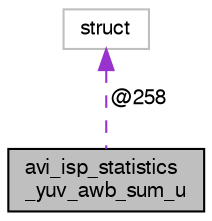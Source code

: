 digraph "avi_isp_statistics_yuv_awb_sum_u"
{
  edge [fontname="FreeSans",fontsize="10",labelfontname="FreeSans",labelfontsize="10"];
  node [fontname="FreeSans",fontsize="10",shape=record];
  Node1 [label="avi_isp_statistics\l_yuv_awb_sum_u",height=0.2,width=0.4,color="black", fillcolor="grey75", style="filled", fontcolor="black"];
  Node2 -> Node1 [dir="back",color="darkorchid3",fontsize="10",style="dashed",label=" @258" ,fontname="FreeSans"];
  Node2 [label="struct",height=0.2,width=0.4,color="grey75", fillcolor="white", style="filled"];
}
